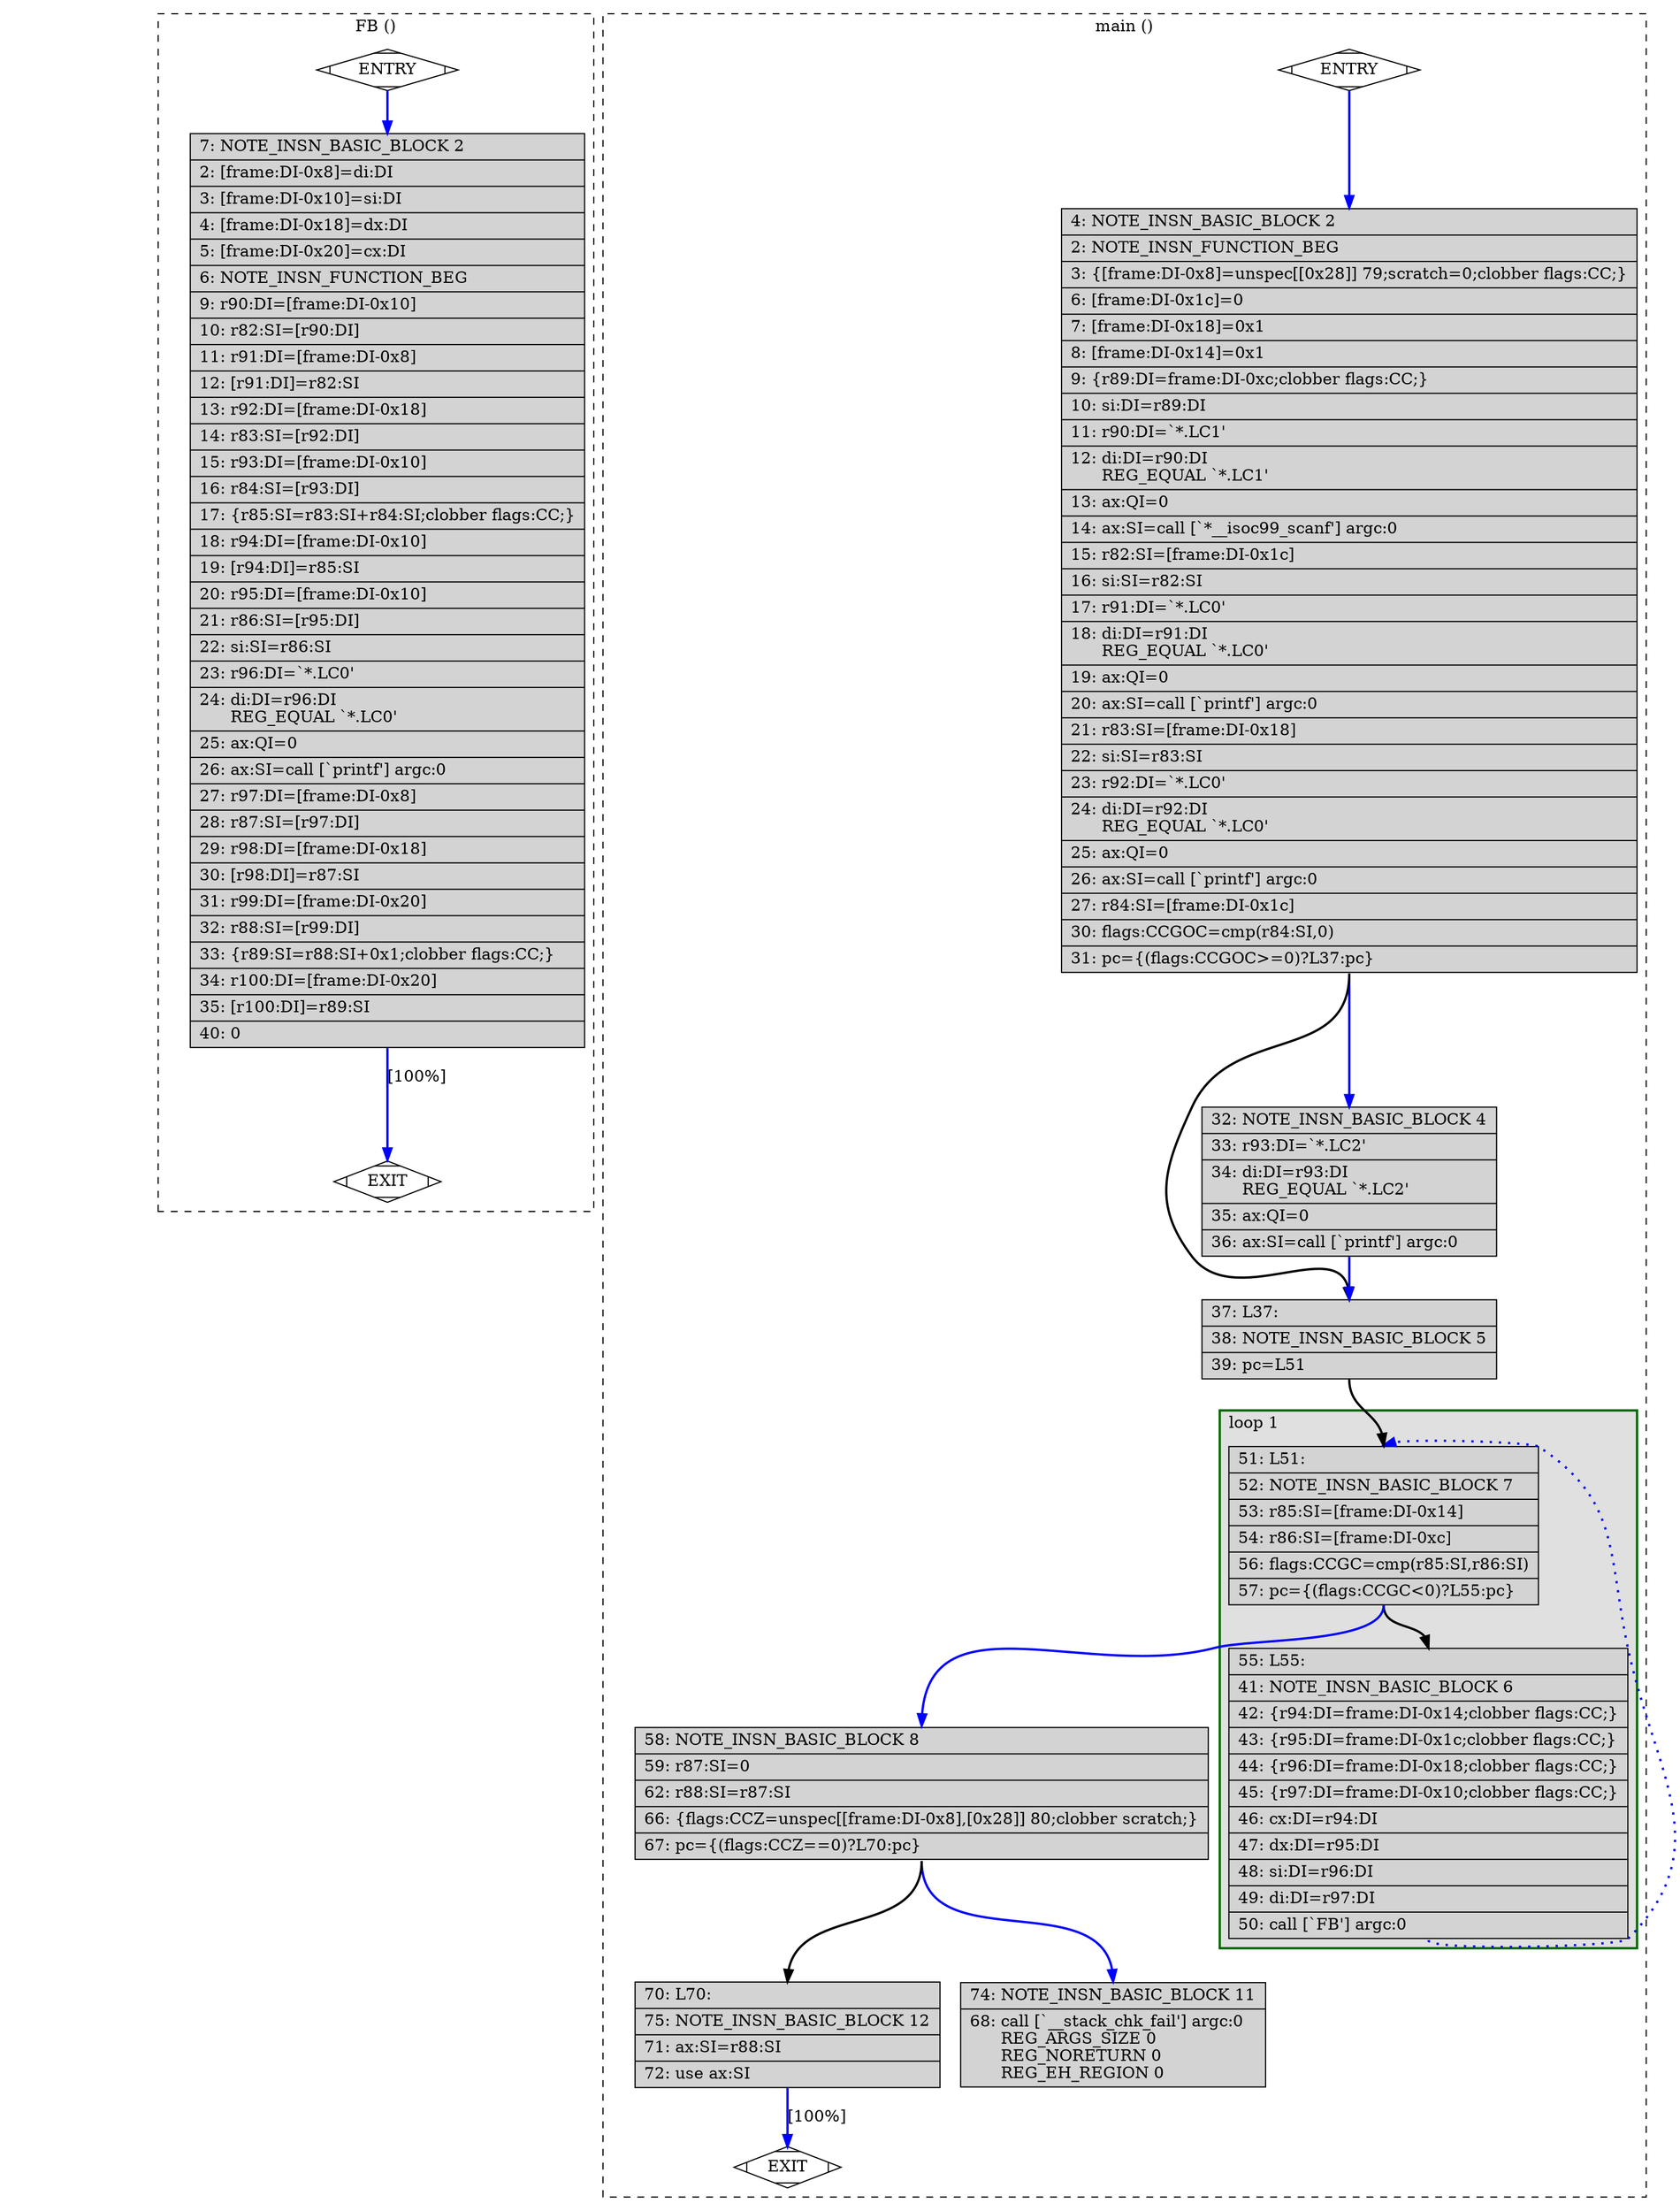 digraph "a-test1.c.246r.vregs" {
overlap=false;
subgraph "cluster_FB" {
	style="dashed";
	color="black";
	label="FB ()";
	fn_0_basic_block_0 [shape=Mdiamond,style=filled,fillcolor=white,label="ENTRY"];

	fn_0_basic_block_1 [shape=Mdiamond,style=filled,fillcolor=white,label="EXIT"];

	fn_0_basic_block_2 [shape=record,style=filled,fillcolor=lightgrey,label="{\ \ \ \ 7:\ NOTE_INSN_BASIC_BLOCK\ 2\l\
|\ \ \ \ 2:\ [frame:DI-0x8]=di:DI\l\
|\ \ \ \ 3:\ [frame:DI-0x10]=si:DI\l\
|\ \ \ \ 4:\ [frame:DI-0x18]=dx:DI\l\
|\ \ \ \ 5:\ [frame:DI-0x20]=cx:DI\l\
|\ \ \ \ 6:\ NOTE_INSN_FUNCTION_BEG\l\
|\ \ \ \ 9:\ r90:DI=[frame:DI-0x10]\l\
|\ \ \ 10:\ r82:SI=[r90:DI]\l\
|\ \ \ 11:\ r91:DI=[frame:DI-0x8]\l\
|\ \ \ 12:\ [r91:DI]=r82:SI\l\
|\ \ \ 13:\ r92:DI=[frame:DI-0x18]\l\
|\ \ \ 14:\ r83:SI=[r92:DI]\l\
|\ \ \ 15:\ r93:DI=[frame:DI-0x10]\l\
|\ \ \ 16:\ r84:SI=[r93:DI]\l\
|\ \ \ 17:\ \{r85:SI=r83:SI+r84:SI;clobber\ flags:CC;\}\l\
|\ \ \ 18:\ r94:DI=[frame:DI-0x10]\l\
|\ \ \ 19:\ [r94:DI]=r85:SI\l\
|\ \ \ 20:\ r95:DI=[frame:DI-0x10]\l\
|\ \ \ 21:\ r86:SI=[r95:DI]\l\
|\ \ \ 22:\ si:SI=r86:SI\l\
|\ \ \ 23:\ r96:DI=`*.LC0'\l\
|\ \ \ 24:\ di:DI=r96:DI\l\
\ \ \ \ \ \ REG_EQUAL\ `*.LC0'\l\
|\ \ \ 25:\ ax:QI=0\l\
|\ \ \ 26:\ ax:SI=call\ [`printf']\ argc:0\l\
|\ \ \ 27:\ r97:DI=[frame:DI-0x8]\l\
|\ \ \ 28:\ r87:SI=[r97:DI]\l\
|\ \ \ 29:\ r98:DI=[frame:DI-0x18]\l\
|\ \ \ 30:\ [r98:DI]=r87:SI\l\
|\ \ \ 31:\ r99:DI=[frame:DI-0x20]\l\
|\ \ \ 32:\ r88:SI=[r99:DI]\l\
|\ \ \ 33:\ \{r89:SI=r88:SI+0x1;clobber\ flags:CC;\}\l\
|\ \ \ 34:\ r100:DI=[frame:DI-0x20]\l\
|\ \ \ 35:\ [r100:DI]=r89:SI\l\
|\ \ \ 40:\ 0\l\
}"];

	fn_0_basic_block_0:s -> fn_0_basic_block_2:n [style="solid,bold",color=blue,weight=100,constraint=true];
	fn_0_basic_block_2:s -> fn_0_basic_block_1:n [style="solid,bold",color=blue,weight=100,constraint=true,label="[100%]"];
	fn_0_basic_block_0:s -> fn_0_basic_block_1:n [style="invis",constraint=true];
}
subgraph "cluster_main" {
	style="dashed";
	color="black";
	label="main ()";
	subgraph cluster_1_1 {
	style="filled";
	color="darkgreen";
	fillcolor="grey88";
	label="loop 1";
	labeljust=l;
	penwidth=2;
	fn_1_basic_block_7 [shape=record,style=filled,fillcolor=lightgrey,label="{\ \ \ 51:\ L51:\l\
|\ \ \ 52:\ NOTE_INSN_BASIC_BLOCK\ 7\l\
|\ \ \ 53:\ r85:SI=[frame:DI-0x14]\l\
|\ \ \ 54:\ r86:SI=[frame:DI-0xc]\l\
|\ \ \ 56:\ flags:CCGC=cmp(r85:SI,r86:SI)\l\
|\ \ \ 57:\ pc=\{(flags:CCGC\<0)?L55:pc\}\l\
}"];

	fn_1_basic_block_6 [shape=record,style=filled,fillcolor=lightgrey,label="{\ \ \ 55:\ L55:\l\
|\ \ \ 41:\ NOTE_INSN_BASIC_BLOCK\ 6\l\
|\ \ \ 42:\ \{r94:DI=frame:DI-0x14;clobber\ flags:CC;\}\l\
|\ \ \ 43:\ \{r95:DI=frame:DI-0x1c;clobber\ flags:CC;\}\l\
|\ \ \ 44:\ \{r96:DI=frame:DI-0x18;clobber\ flags:CC;\}\l\
|\ \ \ 45:\ \{r97:DI=frame:DI-0x10;clobber\ flags:CC;\}\l\
|\ \ \ 46:\ cx:DI=r94:DI\l\
|\ \ \ 47:\ dx:DI=r95:DI\l\
|\ \ \ 48:\ si:DI=r96:DI\l\
|\ \ \ 49:\ di:DI=r97:DI\l\
|\ \ \ 50:\ call\ [`FB']\ argc:0\l\
}"];

	}
	fn_1_basic_block_0 [shape=Mdiamond,style=filled,fillcolor=white,label="ENTRY"];

	fn_1_basic_block_1 [shape=Mdiamond,style=filled,fillcolor=white,label="EXIT"];

	fn_1_basic_block_2 [shape=record,style=filled,fillcolor=lightgrey,label="{\ \ \ \ 4:\ NOTE_INSN_BASIC_BLOCK\ 2\l\
|\ \ \ \ 2:\ NOTE_INSN_FUNCTION_BEG\l\
|\ \ \ \ 3:\ \{[frame:DI-0x8]=unspec[[0x28]]\ 79;scratch=0;clobber\ flags:CC;\}\l\
|\ \ \ \ 6:\ [frame:DI-0x1c]=0\l\
|\ \ \ \ 7:\ [frame:DI-0x18]=0x1\l\
|\ \ \ \ 8:\ [frame:DI-0x14]=0x1\l\
|\ \ \ \ 9:\ \{r89:DI=frame:DI-0xc;clobber\ flags:CC;\}\l\
|\ \ \ 10:\ si:DI=r89:DI\l\
|\ \ \ 11:\ r90:DI=`*.LC1'\l\
|\ \ \ 12:\ di:DI=r90:DI\l\
\ \ \ \ \ \ REG_EQUAL\ `*.LC1'\l\
|\ \ \ 13:\ ax:QI=0\l\
|\ \ \ 14:\ ax:SI=call\ [`*__isoc99_scanf']\ argc:0\l\
|\ \ \ 15:\ r82:SI=[frame:DI-0x1c]\l\
|\ \ \ 16:\ si:SI=r82:SI\l\
|\ \ \ 17:\ r91:DI=`*.LC0'\l\
|\ \ \ 18:\ di:DI=r91:DI\l\
\ \ \ \ \ \ REG_EQUAL\ `*.LC0'\l\
|\ \ \ 19:\ ax:QI=0\l\
|\ \ \ 20:\ ax:SI=call\ [`printf']\ argc:0\l\
|\ \ \ 21:\ r83:SI=[frame:DI-0x18]\l\
|\ \ \ 22:\ si:SI=r83:SI\l\
|\ \ \ 23:\ r92:DI=`*.LC0'\l\
|\ \ \ 24:\ di:DI=r92:DI\l\
\ \ \ \ \ \ REG_EQUAL\ `*.LC0'\l\
|\ \ \ 25:\ ax:QI=0\l\
|\ \ \ 26:\ ax:SI=call\ [`printf']\ argc:0\l\
|\ \ \ 27:\ r84:SI=[frame:DI-0x1c]\l\
|\ \ \ 30:\ flags:CCGOC=cmp(r84:SI,0)\l\
|\ \ \ 31:\ pc=\{(flags:CCGOC\>=0)?L37:pc\}\l\
}"];

	fn_1_basic_block_4 [shape=record,style=filled,fillcolor=lightgrey,label="{\ \ \ 32:\ NOTE_INSN_BASIC_BLOCK\ 4\l\
|\ \ \ 33:\ r93:DI=`*.LC2'\l\
|\ \ \ 34:\ di:DI=r93:DI\l\
\ \ \ \ \ \ REG_EQUAL\ `*.LC2'\l\
|\ \ \ 35:\ ax:QI=0\l\
|\ \ \ 36:\ ax:SI=call\ [`printf']\ argc:0\l\
}"];

	fn_1_basic_block_5 [shape=record,style=filled,fillcolor=lightgrey,label="{\ \ \ 37:\ L37:\l\
|\ \ \ 38:\ NOTE_INSN_BASIC_BLOCK\ 5\l\
|\ \ \ 39:\ pc=L51\l\
}"];

	fn_1_basic_block_8 [shape=record,style=filled,fillcolor=lightgrey,label="{\ \ \ 58:\ NOTE_INSN_BASIC_BLOCK\ 8\l\
|\ \ \ 59:\ r87:SI=0\l\
|\ \ \ 62:\ r88:SI=r87:SI\l\
|\ \ \ 66:\ \{flags:CCZ=unspec[[frame:DI-0x8],[0x28]]\ 80;clobber\ scratch;\}\l\
|\ \ \ 67:\ pc=\{(flags:CCZ==0)?L70:pc\}\l\
}"];

	fn_1_basic_block_11 [shape=record,style=filled,fillcolor=lightgrey,label="{\ \ \ 74:\ NOTE_INSN_BASIC_BLOCK\ 11\l\
|\ \ \ 68:\ call\ [`__stack_chk_fail']\ argc:0\l\
\ \ \ \ \ \ REG_ARGS_SIZE\ 0\l\
\ \ \ \ \ \ REG_NORETURN\ 0\l\
\ \ \ \ \ \ REG_EH_REGION\ 0\l\
}"];

	fn_1_basic_block_12 [shape=record,style=filled,fillcolor=lightgrey,label="{\ \ \ 70:\ L70:\l\
|\ \ \ 75:\ NOTE_INSN_BASIC_BLOCK\ 12\l\
|\ \ \ 71:\ ax:SI=r88:SI\l\
|\ \ \ 72:\ use\ ax:SI\l\
}"];

	fn_1_basic_block_0:s -> fn_1_basic_block_2:n [style="solid,bold",color=blue,weight=100,constraint=true];
	fn_1_basic_block_2:s -> fn_1_basic_block_4:n [style="solid,bold",color=blue,weight=100,constraint=true];
	fn_1_basic_block_2:s -> fn_1_basic_block_5:n [style="solid,bold",color=black,weight=10,constraint=true];
	fn_1_basic_block_4:s -> fn_1_basic_block_5:n [style="solid,bold",color=blue,weight=100,constraint=true];
	fn_1_basic_block_5:s -> fn_1_basic_block_7:n [style="solid,bold",color=black,weight=10,constraint=true];
	fn_1_basic_block_6:s -> fn_1_basic_block_7:n [style="dotted,bold",color=blue,weight=10,constraint=false];
	fn_1_basic_block_7:s -> fn_1_basic_block_6:n [style="solid,bold",color=black,weight=10,constraint=true];
	fn_1_basic_block_7:s -> fn_1_basic_block_8:n [style="solid,bold",color=blue,weight=100,constraint=true];
	fn_1_basic_block_8:s -> fn_1_basic_block_12:n [style="solid,bold",color=black,weight=10,constraint=true];
	fn_1_basic_block_8:s -> fn_1_basic_block_11:n [style="solid,bold",color=blue,weight=100,constraint=true];
	fn_1_basic_block_12:s -> fn_1_basic_block_1:n [style="solid,bold",color=blue,weight=100,constraint=true,label="[100%]"];
	fn_1_basic_block_0:s -> fn_1_basic_block_1:n [style="invis",constraint=true];
}
}
